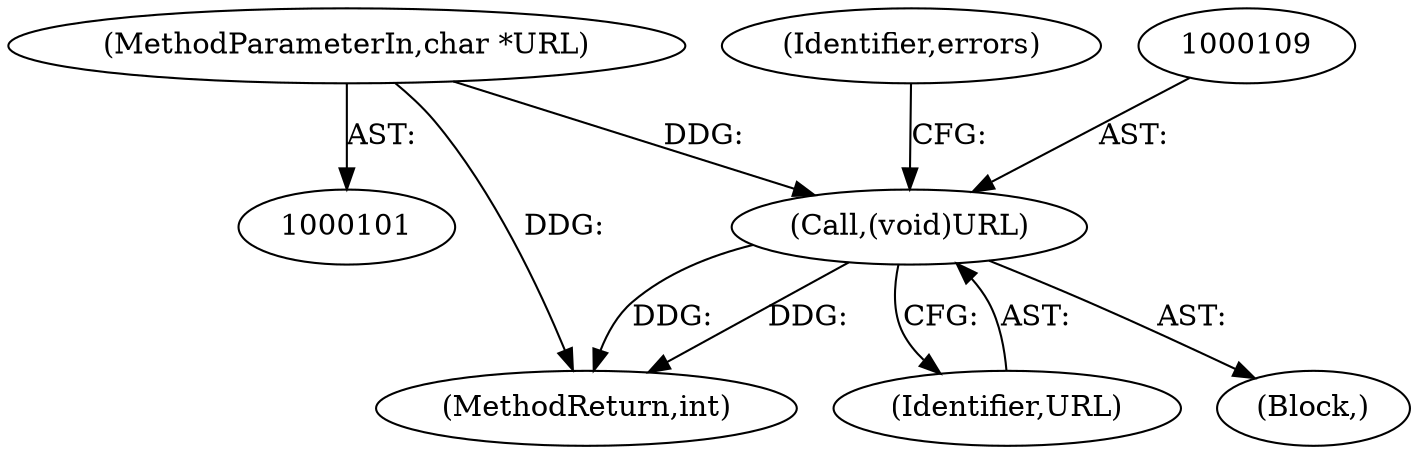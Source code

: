 digraph "0_curl_curl-7_51_0-162-g3ab3c16_1@pointer" {
"1000108" [label="(Call,(void)URL)"];
"1000102" [label="(MethodParameterIn,char *URL)"];
"1000148" [label="(MethodReturn,int)"];
"1000102" [label="(MethodParameterIn,char *URL)"];
"1000110" [label="(Identifier,URL)"];
"1000112" [label="(Identifier,errors)"];
"1000108" [label="(Call,(void)URL)"];
"1000103" [label="(Block,)"];
"1000108" -> "1000103"  [label="AST: "];
"1000108" -> "1000110"  [label="CFG: "];
"1000109" -> "1000108"  [label="AST: "];
"1000110" -> "1000108"  [label="AST: "];
"1000112" -> "1000108"  [label="CFG: "];
"1000108" -> "1000148"  [label="DDG: "];
"1000108" -> "1000148"  [label="DDG: "];
"1000102" -> "1000108"  [label="DDG: "];
"1000102" -> "1000101"  [label="AST: "];
"1000102" -> "1000148"  [label="DDG: "];
}
